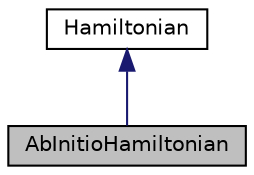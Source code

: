 digraph "AbInitioHamiltonian"
{
  edge [fontname="Helvetica",fontsize="10",labelfontname="Helvetica",labelfontsize="10"];
  node [fontname="Helvetica",fontsize="10",shape=record];
  Node1 [label="AbInitioHamiltonian",height=0.2,width=0.4,color="black", fillcolor="grey75", style="filled", fontcolor="black"];
  Node2 -> Node1 [dir="back",color="midnightblue",fontsize="10",style="solid"];
  Node2 [label="Hamiltonian",height=0.2,width=0.4,color="black", fillcolor="white", style="filled",URL="$classHamiltonian.html"];
}
